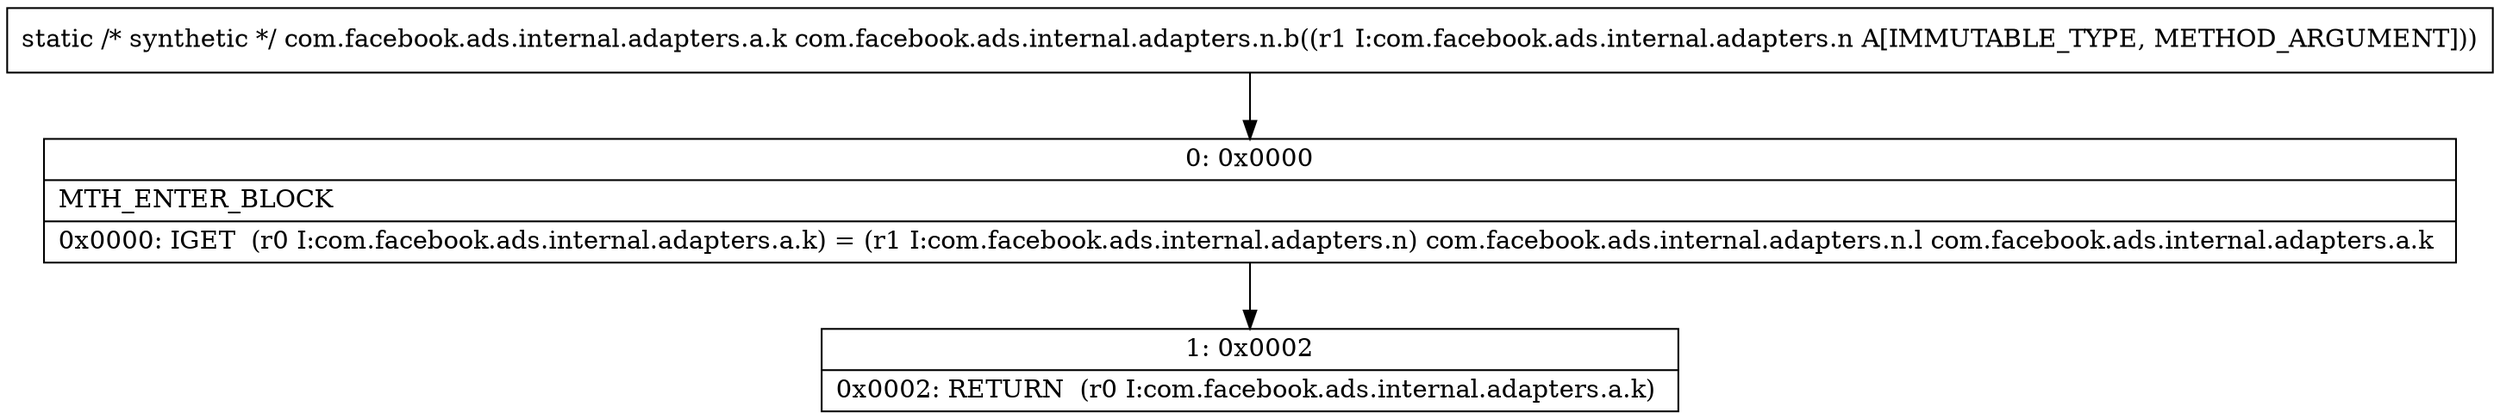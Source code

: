 digraph "CFG forcom.facebook.ads.internal.adapters.n.b(Lcom\/facebook\/ads\/internal\/adapters\/n;)Lcom\/facebook\/ads\/internal\/adapters\/a\/k;" {
Node_0 [shape=record,label="{0\:\ 0x0000|MTH_ENTER_BLOCK\l|0x0000: IGET  (r0 I:com.facebook.ads.internal.adapters.a.k) = (r1 I:com.facebook.ads.internal.adapters.n) com.facebook.ads.internal.adapters.n.l com.facebook.ads.internal.adapters.a.k \l}"];
Node_1 [shape=record,label="{1\:\ 0x0002|0x0002: RETURN  (r0 I:com.facebook.ads.internal.adapters.a.k) \l}"];
MethodNode[shape=record,label="{static \/* synthetic *\/ com.facebook.ads.internal.adapters.a.k com.facebook.ads.internal.adapters.n.b((r1 I:com.facebook.ads.internal.adapters.n A[IMMUTABLE_TYPE, METHOD_ARGUMENT])) }"];
MethodNode -> Node_0;
Node_0 -> Node_1;
}

